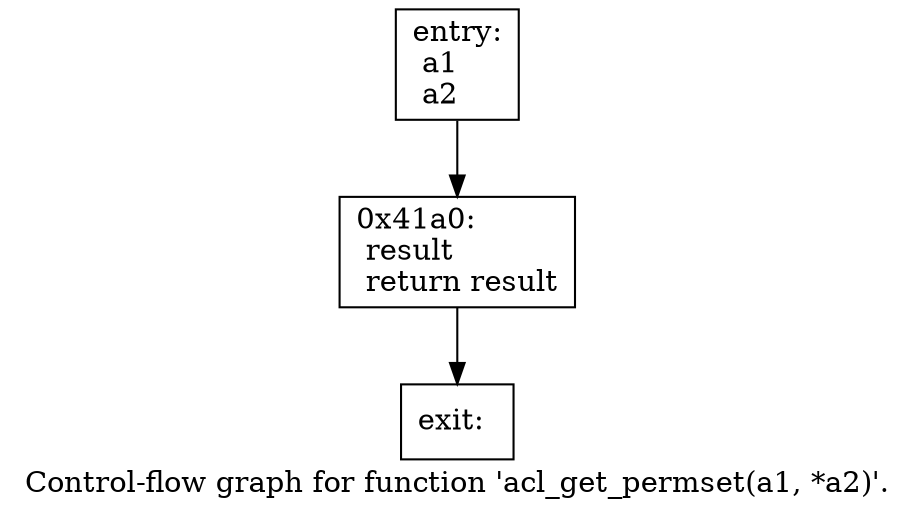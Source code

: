 digraph "Control-flow graph for function 'acl_get_permset(a1, *a2)'." {
  label="Control-flow graph for function 'acl_get_permset(a1, *a2)'.";
  node [shape=record];

  Node07972E38 [label="{entry:\l  a1\l  a2\l}"];
  Node07972E38 -> Node07972AD8;
  Node07972AD8 [label="{0x41a0:\l  result\l  return result\l}"];
  Node07972AD8 -> Node07972A90;
  Node07972A90 [label="{exit:\l}"];

}
